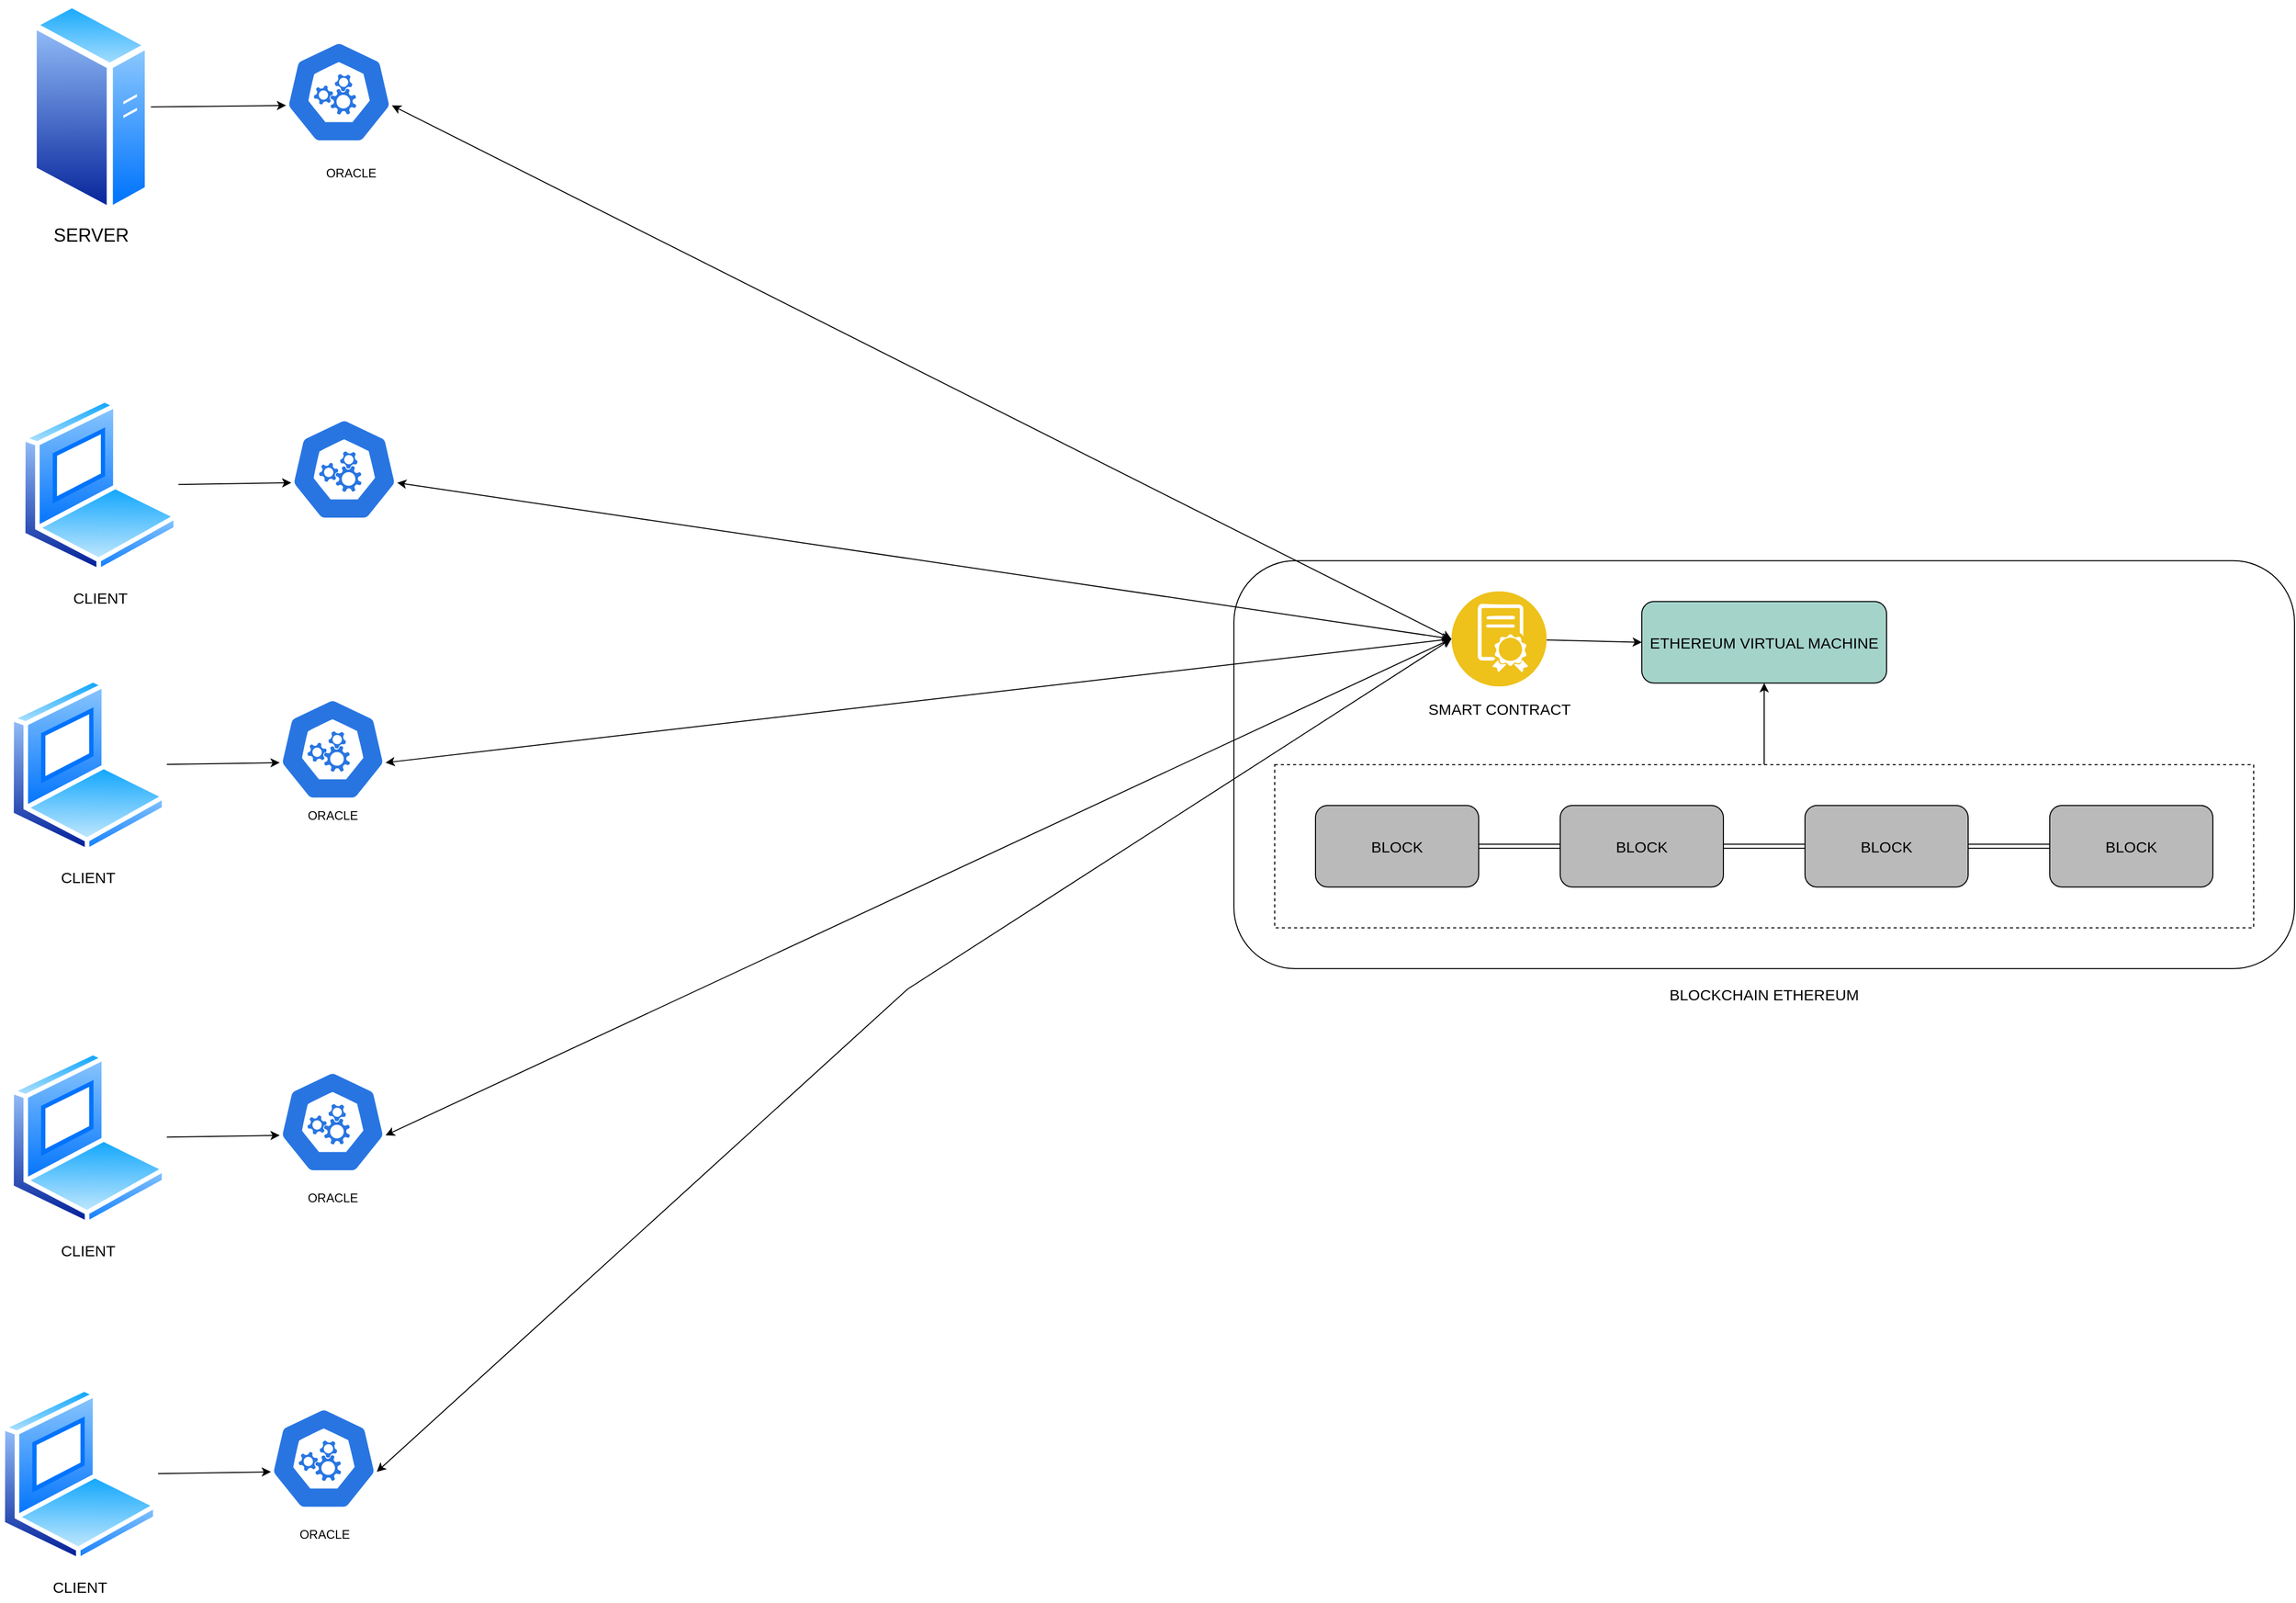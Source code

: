 <mxfile version="24.2.5" type="github">
  <diagram name="Pagina-1" id="eg9MmAO8pj_6sEsnwFH7">
    <mxGraphModel dx="4327" dy="1857" grid="1" gridSize="10" guides="1" tooltips="1" connect="1" arrows="1" fold="1" page="1" pageScale="1" pageWidth="827" pageHeight="1169" math="0" shadow="0">
      <root>
        <mxCell id="0" />
        <mxCell id="1" parent="0" />
        <mxCell id="lFNXT7iOnSfMKGK9Vy3C-27" value="" style="group" vertex="1" connectable="0" parent="1">
          <mxGeometry x="480" y="589.9" width="1040" height="440" as="geometry" />
        </mxCell>
        <mxCell id="lFNXT7iOnSfMKGK9Vy3C-24" value="" style="rounded=1;whiteSpace=wrap;html=1;fillColor=none;" vertex="1" parent="lFNXT7iOnSfMKGK9Vy3C-27">
          <mxGeometry width="1040" height="400" as="geometry" />
        </mxCell>
        <mxCell id="lFNXT7iOnSfMKGK9Vy3C-26" style="edgeStyle=orthogonalEdgeStyle;rounded=0;orthogonalLoop=1;jettySize=auto;html=1;entryX=0.5;entryY=1;entryDx=0;entryDy=0;" edge="1" parent="lFNXT7iOnSfMKGK9Vy3C-27" source="lFNXT7iOnSfMKGK9Vy3C-18" target="lFNXT7iOnSfMKGK9Vy3C-19">
          <mxGeometry relative="1" as="geometry" />
        </mxCell>
        <mxCell id="lFNXT7iOnSfMKGK9Vy3C-18" value="" style="rounded=0;whiteSpace=wrap;html=1;fillColor=none;rotation=0;dashed=1;" vertex="1" parent="lFNXT7iOnSfMKGK9Vy3C-27">
          <mxGeometry x="40" y="200" width="960" height="160" as="geometry" />
        </mxCell>
        <mxCell id="lFNXT7iOnSfMKGK9Vy3C-15" style="edgeStyle=orthogonalEdgeStyle;rounded=0;orthogonalLoop=1;jettySize=auto;html=1;entryX=0;entryY=0.5;entryDx=0;entryDy=0;shape=link;" edge="1" parent="lFNXT7iOnSfMKGK9Vy3C-27" source="lFNXT7iOnSfMKGK9Vy3C-11" target="lFNXT7iOnSfMKGK9Vy3C-14">
          <mxGeometry relative="1" as="geometry" />
        </mxCell>
        <mxCell id="lFNXT7iOnSfMKGK9Vy3C-11" value="&lt;font style=&quot;font-size: 15px;&quot;&gt;BLOCK&lt;/font&gt;" style="rounded=1;whiteSpace=wrap;html=1;fillColor=#bababa;" vertex="1" parent="lFNXT7iOnSfMKGK9Vy3C-27">
          <mxGeometry x="80" y="240" width="160" height="80" as="geometry" />
        </mxCell>
        <mxCell id="lFNXT7iOnSfMKGK9Vy3C-12" value="&lt;font style=&quot;font-size: 15px;&quot;&gt;BLOCK&lt;/font&gt;" style="rounded=1;whiteSpace=wrap;html=1;fillColor=#BABABA;" vertex="1" parent="lFNXT7iOnSfMKGK9Vy3C-27">
          <mxGeometry x="800" y="240" width="160" height="80" as="geometry" />
        </mxCell>
        <mxCell id="lFNXT7iOnSfMKGK9Vy3C-17" style="edgeStyle=orthogonalEdgeStyle;rounded=0;orthogonalLoop=1;jettySize=auto;html=1;entryX=0;entryY=0.5;entryDx=0;entryDy=0;shape=link;" edge="1" parent="lFNXT7iOnSfMKGK9Vy3C-27" source="lFNXT7iOnSfMKGK9Vy3C-13" target="lFNXT7iOnSfMKGK9Vy3C-12">
          <mxGeometry relative="1" as="geometry" />
        </mxCell>
        <mxCell id="lFNXT7iOnSfMKGK9Vy3C-13" value="&lt;font style=&quot;font-size: 15px;&quot;&gt;BLOCK&lt;/font&gt;" style="rounded=1;whiteSpace=wrap;html=1;fillColor=#BABABA;" vertex="1" parent="lFNXT7iOnSfMKGK9Vy3C-27">
          <mxGeometry x="560" y="240" width="160" height="80" as="geometry" />
        </mxCell>
        <mxCell id="lFNXT7iOnSfMKGK9Vy3C-16" style="rounded=0;orthogonalLoop=1;jettySize=auto;html=1;entryX=0;entryY=0.5;entryDx=0;entryDy=0;shape=link;" edge="1" parent="lFNXT7iOnSfMKGK9Vy3C-27" source="lFNXT7iOnSfMKGK9Vy3C-14" target="lFNXT7iOnSfMKGK9Vy3C-13">
          <mxGeometry relative="1" as="geometry" />
        </mxCell>
        <mxCell id="lFNXT7iOnSfMKGK9Vy3C-14" value="&lt;font style=&quot;font-size: 15px;&quot;&gt;BLOCK&lt;/font&gt;" style="rounded=1;whiteSpace=wrap;html=1;fillColor=#BABABA;" vertex="1" parent="lFNXT7iOnSfMKGK9Vy3C-27">
          <mxGeometry x="320" y="240" width="160" height="80" as="geometry" />
        </mxCell>
        <mxCell id="lFNXT7iOnSfMKGK9Vy3C-19" value="&lt;font style=&quot;font-size: 15px;&quot;&gt;ETHEREUM VIRTUAL MACHINE&lt;/font&gt;" style="rounded=1;whiteSpace=wrap;html=1;fillColor=#a4d3ca;" vertex="1" parent="lFNXT7iOnSfMKGK9Vy3C-27">
          <mxGeometry x="400" y="40" width="240" height="80" as="geometry" />
        </mxCell>
        <mxCell id="lFNXT7iOnSfMKGK9Vy3C-21" style="rounded=0;orthogonalLoop=1;jettySize=auto;html=1;entryX=0;entryY=0.5;entryDx=0;entryDy=0;" edge="1" parent="lFNXT7iOnSfMKGK9Vy3C-27" source="iBhsGcctu8QogU5b9aej-7" target="lFNXT7iOnSfMKGK9Vy3C-19">
          <mxGeometry relative="1" as="geometry">
            <mxPoint x="250" y="40" as="targetPoint" />
          </mxGeometry>
        </mxCell>
        <mxCell id="lFNXT7iOnSfMKGK9Vy3C-23" value="" style="group" vertex="1" connectable="0" parent="lFNXT7iOnSfMKGK9Vy3C-27">
          <mxGeometry x="180" y="30" width="160.0" height="130" as="geometry" />
        </mxCell>
        <mxCell id="iBhsGcctu8QogU5b9aej-7" value="" style="image;aspect=fixed;perimeter=ellipsePerimeter;html=1;align=center;shadow=0;dashed=0;fontColor=#4277BB;labelBackgroundColor=default;fontSize=12;spacingTop=3;image=img/lib/ibm/blockchain/smart_contract.svg;container=0;" parent="lFNXT7iOnSfMKGK9Vy3C-23" vertex="1">
          <mxGeometry x="33.33" width="93.333" height="93.333" as="geometry" />
        </mxCell>
        <mxCell id="iBhsGcctu8QogU5b9aej-9" value="SMART CONTRACT" style="text;html=1;align=center;verticalAlign=middle;resizable=0;points=[];autosize=1;strokeColor=none;fillColor=none;fontSize=15;container=0;" parent="lFNXT7iOnSfMKGK9Vy3C-23" vertex="1">
          <mxGeometry y="100" width="160" height="30" as="geometry" />
        </mxCell>
        <mxCell id="lFNXT7iOnSfMKGK9Vy3C-25" value="&lt;font style=&quot;font-size: 15px;&quot;&gt;BLOCKCHAIN ETHEREUM&lt;/font&gt;" style="text;html=1;align=center;verticalAlign=middle;whiteSpace=wrap;rounded=0;" vertex="1" parent="lFNXT7iOnSfMKGK9Vy3C-27">
          <mxGeometry x="425" y="410" width="190" height="30" as="geometry" />
        </mxCell>
        <mxCell id="lFNXT7iOnSfMKGK9Vy3C-35" value="" style="group" vertex="1" connectable="0" parent="1">
          <mxGeometry x="-700" y="40.0" width="360" height="250.71" as="geometry" />
        </mxCell>
        <mxCell id="iBhsGcctu8QogU5b9aej-15" value="" style="group" parent="lFNXT7iOnSfMKGK9Vy3C-35" vertex="1" connectable="0">
          <mxGeometry width="118" height="250.71" as="geometry" />
        </mxCell>
        <mxCell id="iBhsGcctu8QogU5b9aej-4" value="" style="image;aspect=fixed;perimeter=ellipsePerimeter;html=1;align=center;shadow=0;dashed=0;spacingTop=3;image=img/lib/active_directory/generic_server.svg;direction=east;flipV=0;flipH=1;" parent="iBhsGcctu8QogU5b9aej-15" vertex="1">
          <mxGeometry width="118" height="210.71" as="geometry" />
        </mxCell>
        <mxCell id="iBhsGcctu8QogU5b9aej-11" value="&lt;font style=&quot;font-size: 18px;&quot;&gt;SERVER&lt;/font&gt;" style="text;html=1;align=center;verticalAlign=middle;resizable=0;points=[];autosize=1;strokeColor=none;fillColor=none;fontSize=15;" parent="iBhsGcctu8QogU5b9aej-15" vertex="1">
          <mxGeometry x="9" y="210.71" width="100" height="40" as="geometry" />
        </mxCell>
        <mxCell id="lFNXT7iOnSfMKGK9Vy3C-29" value="" style="group" vertex="1" connectable="0" parent="lFNXT7iOnSfMKGK9Vy3C-35">
          <mxGeometry x="250" y="40.0" width="110" height="140" as="geometry" />
        </mxCell>
        <mxCell id="lFNXT7iOnSfMKGK9Vy3C-30" value="ORACLE" style="text;html=1;align=center;verticalAlign=middle;resizable=0;points=[];autosize=1;strokeColor=none;fillColor=none;" vertex="1" parent="lFNXT7iOnSfMKGK9Vy3C-29">
          <mxGeometry x="28.601" y="115.294" width="70" height="30" as="geometry" />
        </mxCell>
        <mxCell id="lFNXT7iOnSfMKGK9Vy3C-31" value="" style="aspect=fixed;sketch=0;html=1;dashed=0;whitespace=wrap;fillColor=#2875E2;strokeColor=#ffffff;points=[[0.005,0.63,0],[0.1,0.2,0],[0.9,0.2,0],[0.5,0,0],[0.995,0.63,0],[0.72,0.99,0],[0.5,1,0],[0.28,0.99,0]];shape=mxgraph.kubernetes.icon2;prIcon=api" vertex="1" parent="lFNXT7iOnSfMKGK9Vy3C-29">
          <mxGeometry width="104.852" height="100.654" as="geometry" />
        </mxCell>
        <mxCell id="lFNXT7iOnSfMKGK9Vy3C-32" style="rounded=0;orthogonalLoop=1;jettySize=auto;html=1;entryX=0.005;entryY=0.63;entryDx=0;entryDy=0;entryPerimeter=0;" edge="1" parent="lFNXT7iOnSfMKGK9Vy3C-35" source="iBhsGcctu8QogU5b9aej-4" target="lFNXT7iOnSfMKGK9Vy3C-31">
          <mxGeometry relative="1" as="geometry" />
        </mxCell>
        <mxCell id="lFNXT7iOnSfMKGK9Vy3C-39" value="" style="group" vertex="1" connectable="0" parent="1">
          <mxGeometry x="-710" y="430" width="370.002" height="210.78" as="geometry" />
        </mxCell>
        <mxCell id="lFNXT7iOnSfMKGK9Vy3C-5" value="" style="aspect=fixed;sketch=0;html=1;dashed=0;whitespace=wrap;fillColor=#2875E2;strokeColor=#ffffff;points=[[0.005,0.63,0],[0.1,0.2,0],[0.9,0.2,0],[0.5,0,0],[0.995,0.63,0],[0.72,0.99,0],[0.5,1,0],[0.28,0.99,0]];shape=mxgraph.kubernetes.icon2;prIcon=api;container=0;" vertex="1" parent="lFNXT7iOnSfMKGK9Vy3C-39">
          <mxGeometry x="265.15" y="20" width="104.852" height="100.654" as="geometry" />
        </mxCell>
        <mxCell id="lFNXT7iOnSfMKGK9Vy3C-37" value="" style="group" vertex="1" connectable="0" parent="lFNXT7iOnSfMKGK9Vy3C-39">
          <mxGeometry width="155" height="210.78" as="geometry" />
        </mxCell>
        <mxCell id="iBhsGcctu8QogU5b9aej-5" value="" style="image;aspect=fixed;perimeter=ellipsePerimeter;html=1;align=center;shadow=0;dashed=0;spacingTop=3;image=img/lib/active_directory/laptop_client.svg;flipV=0;flipH=1;container=0;" parent="lFNXT7iOnSfMKGK9Vy3C-37" vertex="1">
          <mxGeometry width="155" height="172.22" as="geometry" />
        </mxCell>
        <mxCell id="iBhsGcctu8QogU5b9aej-10" value="CLIENT" style="text;html=1;align=center;verticalAlign=middle;resizable=0;points=[];autosize=1;strokeColor=none;fillColor=none;fontSize=15;container=0;" parent="lFNXT7iOnSfMKGK9Vy3C-37" vertex="1">
          <mxGeometry x="37.5" y="180.78" width="80" height="30" as="geometry" />
        </mxCell>
        <mxCell id="lFNXT7iOnSfMKGK9Vy3C-38" style="rounded=0;orthogonalLoop=1;jettySize=auto;html=1;entryX=0.005;entryY=0.63;entryDx=0;entryDy=0;entryPerimeter=0;" edge="1" parent="lFNXT7iOnSfMKGK9Vy3C-39" source="iBhsGcctu8QogU5b9aej-5" target="lFNXT7iOnSfMKGK9Vy3C-5">
          <mxGeometry relative="1" as="geometry" />
        </mxCell>
        <mxCell id="lFNXT7iOnSfMKGK9Vy3C-46" value="" style="group" vertex="1" connectable="0" parent="1">
          <mxGeometry x="-721.4" y="704.51" width="370.002" height="210.78" as="geometry" />
        </mxCell>
        <mxCell id="lFNXT7iOnSfMKGK9Vy3C-47" value="" style="aspect=fixed;sketch=0;html=1;dashed=0;whitespace=wrap;fillColor=#2875E2;strokeColor=#ffffff;points=[[0.005,0.63,0],[0.1,0.2,0],[0.9,0.2,0],[0.5,0,0],[0.995,0.63,0],[0.72,0.99,0],[0.5,1,0],[0.28,0.99,0]];shape=mxgraph.kubernetes.icon2;prIcon=api;container=0;" vertex="1" parent="lFNXT7iOnSfMKGK9Vy3C-46">
          <mxGeometry x="265.15" y="20" width="104.852" height="100.654" as="geometry" />
        </mxCell>
        <mxCell id="lFNXT7iOnSfMKGK9Vy3C-48" value="" style="group" vertex="1" connectable="0" parent="lFNXT7iOnSfMKGK9Vy3C-46">
          <mxGeometry width="155" height="210.78" as="geometry" />
        </mxCell>
        <mxCell id="lFNXT7iOnSfMKGK9Vy3C-49" value="" style="image;aspect=fixed;perimeter=ellipsePerimeter;html=1;align=center;shadow=0;dashed=0;spacingTop=3;image=img/lib/active_directory/laptop_client.svg;flipV=0;flipH=1;container=0;" vertex="1" parent="lFNXT7iOnSfMKGK9Vy3C-48">
          <mxGeometry width="155" height="172.22" as="geometry" />
        </mxCell>
        <mxCell id="lFNXT7iOnSfMKGK9Vy3C-50" value="CLIENT" style="text;html=1;align=center;verticalAlign=middle;resizable=0;points=[];autosize=1;strokeColor=none;fillColor=none;fontSize=15;container=0;" vertex="1" parent="lFNXT7iOnSfMKGK9Vy3C-48">
          <mxGeometry x="37.5" y="180.78" width="80" height="30" as="geometry" />
        </mxCell>
        <mxCell id="lFNXT7iOnSfMKGK9Vy3C-51" style="rounded=0;orthogonalLoop=1;jettySize=auto;html=1;entryX=0.005;entryY=0.63;entryDx=0;entryDy=0;entryPerimeter=0;" edge="1" parent="lFNXT7iOnSfMKGK9Vy3C-46" source="lFNXT7iOnSfMKGK9Vy3C-49" target="lFNXT7iOnSfMKGK9Vy3C-47">
          <mxGeometry relative="1" as="geometry" />
        </mxCell>
        <mxCell id="lFNXT7iOnSfMKGK9Vy3C-6" value="ORACLE" style="text;html=1;align=center;verticalAlign=middle;resizable=0;points=[];autosize=1;strokeColor=none;fillColor=none;container=0;" vertex="1" parent="lFNXT7iOnSfMKGK9Vy3C-46">
          <mxGeometry x="282.571" y="120.654" width="70" height="30" as="geometry" />
        </mxCell>
        <mxCell id="lFNXT7iOnSfMKGK9Vy3C-58" value="" style="group" vertex="1" connectable="0" parent="1">
          <mxGeometry x="-721.4" y="1070" width="370.002" height="210.78" as="geometry" />
        </mxCell>
        <mxCell id="lFNXT7iOnSfMKGK9Vy3C-59" value="" style="aspect=fixed;sketch=0;html=1;dashed=0;whitespace=wrap;fillColor=#2875E2;strokeColor=#ffffff;points=[[0.005,0.63,0],[0.1,0.2,0],[0.9,0.2,0],[0.5,0,0],[0.995,0.63,0],[0.72,0.99,0],[0.5,1,0],[0.28,0.99,0]];shape=mxgraph.kubernetes.icon2;prIcon=api;container=0;" vertex="1" parent="lFNXT7iOnSfMKGK9Vy3C-58">
          <mxGeometry x="265.15" y="20" width="104.852" height="100.654" as="geometry" />
        </mxCell>
        <mxCell id="lFNXT7iOnSfMKGK9Vy3C-60" value="" style="group" vertex="1" connectable="0" parent="lFNXT7iOnSfMKGK9Vy3C-58">
          <mxGeometry width="155" height="210.78" as="geometry" />
        </mxCell>
        <mxCell id="lFNXT7iOnSfMKGK9Vy3C-61" value="" style="image;aspect=fixed;perimeter=ellipsePerimeter;html=1;align=center;shadow=0;dashed=0;spacingTop=3;image=img/lib/active_directory/laptop_client.svg;flipV=0;flipH=1;container=0;" vertex="1" parent="lFNXT7iOnSfMKGK9Vy3C-60">
          <mxGeometry width="155" height="172.22" as="geometry" />
        </mxCell>
        <mxCell id="lFNXT7iOnSfMKGK9Vy3C-62" value="CLIENT" style="text;html=1;align=center;verticalAlign=middle;resizable=0;points=[];autosize=1;strokeColor=none;fillColor=none;fontSize=15;container=0;" vertex="1" parent="lFNXT7iOnSfMKGK9Vy3C-60">
          <mxGeometry x="37.5" y="180.78" width="80" height="30" as="geometry" />
        </mxCell>
        <mxCell id="lFNXT7iOnSfMKGK9Vy3C-63" style="rounded=0;orthogonalLoop=1;jettySize=auto;html=1;entryX=0.005;entryY=0.63;entryDx=0;entryDy=0;entryPerimeter=0;" edge="1" parent="lFNXT7iOnSfMKGK9Vy3C-58" source="lFNXT7iOnSfMKGK9Vy3C-61" target="lFNXT7iOnSfMKGK9Vy3C-59">
          <mxGeometry relative="1" as="geometry" />
        </mxCell>
        <mxCell id="lFNXT7iOnSfMKGK9Vy3C-75" value="ORACLE" style="text;html=1;align=center;verticalAlign=middle;resizable=0;points=[];autosize=1;strokeColor=none;fillColor=none;container=0;" vertex="1" parent="lFNXT7iOnSfMKGK9Vy3C-58">
          <mxGeometry x="282.571" y="130.004" width="70" height="30" as="geometry" />
        </mxCell>
        <mxCell id="lFNXT7iOnSfMKGK9Vy3C-64" value="" style="group" vertex="1" connectable="0" parent="1">
          <mxGeometry x="-730" y="1400" width="370.002" height="210.78" as="geometry" />
        </mxCell>
        <mxCell id="lFNXT7iOnSfMKGK9Vy3C-65" value="" style="aspect=fixed;sketch=0;html=1;dashed=0;whitespace=wrap;fillColor=#2875E2;strokeColor=#ffffff;points=[[0.005,0.63,0],[0.1,0.2,0],[0.9,0.2,0],[0.5,0,0],[0.995,0.63,0],[0.72,0.99,0],[0.5,1,0],[0.28,0.99,0]];shape=mxgraph.kubernetes.icon2;prIcon=api;container=0;" vertex="1" parent="lFNXT7iOnSfMKGK9Vy3C-64">
          <mxGeometry x="265.15" y="20" width="104.852" height="100.654" as="geometry" />
        </mxCell>
        <mxCell id="lFNXT7iOnSfMKGK9Vy3C-66" value="" style="group" vertex="1" connectable="0" parent="lFNXT7iOnSfMKGK9Vy3C-64">
          <mxGeometry width="155" height="210.78" as="geometry" />
        </mxCell>
        <mxCell id="lFNXT7iOnSfMKGK9Vy3C-67" value="" style="image;aspect=fixed;perimeter=ellipsePerimeter;html=1;align=center;shadow=0;dashed=0;spacingTop=3;image=img/lib/active_directory/laptop_client.svg;flipV=0;flipH=1;container=0;" vertex="1" parent="lFNXT7iOnSfMKGK9Vy3C-66">
          <mxGeometry width="155" height="172.22" as="geometry" />
        </mxCell>
        <mxCell id="lFNXT7iOnSfMKGK9Vy3C-68" value="CLIENT" style="text;html=1;align=center;verticalAlign=middle;resizable=0;points=[];autosize=1;strokeColor=none;fillColor=none;fontSize=15;container=0;" vertex="1" parent="lFNXT7iOnSfMKGK9Vy3C-66">
          <mxGeometry x="37.5" y="180.78" width="80" height="30" as="geometry" />
        </mxCell>
        <mxCell id="lFNXT7iOnSfMKGK9Vy3C-69" style="rounded=0;orthogonalLoop=1;jettySize=auto;html=1;entryX=0.005;entryY=0.63;entryDx=0;entryDy=0;entryPerimeter=0;" edge="1" parent="lFNXT7iOnSfMKGK9Vy3C-64" source="lFNXT7iOnSfMKGK9Vy3C-67" target="lFNXT7iOnSfMKGK9Vy3C-65">
          <mxGeometry relative="1" as="geometry" />
        </mxCell>
        <mxCell id="lFNXT7iOnSfMKGK9Vy3C-83" value="ORACLE" style="text;html=1;align=center;verticalAlign=middle;resizable=0;points=[];autosize=1;strokeColor=none;fillColor=none;container=0;" vertex="1" parent="lFNXT7iOnSfMKGK9Vy3C-64">
          <mxGeometry x="282.571" y="130.004" width="70" height="30" as="geometry" />
        </mxCell>
        <mxCell id="lFNXT7iOnSfMKGK9Vy3C-84" value="" style="endArrow=classic;startArrow=classic;html=1;rounded=0;exitX=0.995;exitY=0.63;exitDx=0;exitDy=0;exitPerimeter=0;entryX=0;entryY=0.5;entryDx=0;entryDy=0;" edge="1" parent="1" source="lFNXT7iOnSfMKGK9Vy3C-59" target="iBhsGcctu8QogU5b9aej-7">
          <mxGeometry width="50" height="50" relative="1" as="geometry">
            <mxPoint x="-10" y="830" as="sourcePoint" />
            <mxPoint x="40" y="780" as="targetPoint" />
          </mxGeometry>
        </mxCell>
        <mxCell id="lFNXT7iOnSfMKGK9Vy3C-85" value="" style="endArrow=classic;startArrow=classic;html=1;rounded=0;exitX=0.995;exitY=0.63;exitDx=0;exitDy=0;exitPerimeter=0;entryX=0;entryY=0.5;entryDx=0;entryDy=0;" edge="1" parent="1" source="lFNXT7iOnSfMKGK9Vy3C-47" target="iBhsGcctu8QogU5b9aej-7">
          <mxGeometry width="50" height="50" relative="1" as="geometry">
            <mxPoint x="-10" y="830" as="sourcePoint" />
            <mxPoint x="40" y="780" as="targetPoint" />
          </mxGeometry>
        </mxCell>
        <mxCell id="lFNXT7iOnSfMKGK9Vy3C-86" value="" style="endArrow=classic;startArrow=classic;html=1;rounded=0;exitX=0.995;exitY=0.63;exitDx=0;exitDy=0;exitPerimeter=0;entryX=0;entryY=0.5;entryDx=0;entryDy=0;" edge="1" parent="1" source="lFNXT7iOnSfMKGK9Vy3C-5" target="iBhsGcctu8QogU5b9aej-7">
          <mxGeometry width="50" height="50" relative="1" as="geometry">
            <mxPoint x="-342" y="755" as="sourcePoint" />
            <mxPoint x="703" y="634" as="targetPoint" />
          </mxGeometry>
        </mxCell>
        <mxCell id="lFNXT7iOnSfMKGK9Vy3C-87" value="" style="endArrow=classic;startArrow=classic;html=1;rounded=0;exitX=0.995;exitY=0.63;exitDx=0;exitDy=0;exitPerimeter=0;entryX=0;entryY=0.5;entryDx=0;entryDy=0;" edge="1" parent="1" source="lFNXT7iOnSfMKGK9Vy3C-65" target="iBhsGcctu8QogU5b9aej-7">
          <mxGeometry width="50" height="50" relative="1" as="geometry">
            <mxPoint x="-10" y="1230" as="sourcePoint" />
            <mxPoint x="40" y="1180" as="targetPoint" />
            <Array as="points">
              <mxPoint x="160" y="1010" />
            </Array>
          </mxGeometry>
        </mxCell>
        <mxCell id="lFNXT7iOnSfMKGK9Vy3C-88" value="" style="endArrow=classic;startArrow=classic;html=1;rounded=0;exitX=0.995;exitY=0.63;exitDx=0;exitDy=0;exitPerimeter=0;entryX=0;entryY=0.5;entryDx=0;entryDy=0;" edge="1" parent="1" source="lFNXT7iOnSfMKGK9Vy3C-31" target="iBhsGcctu8QogU5b9aej-7">
          <mxGeometry width="50" height="50" relative="1" as="geometry">
            <mxPoint x="-10" y="630" as="sourcePoint" />
            <mxPoint x="40" y="580" as="targetPoint" />
          </mxGeometry>
        </mxCell>
      </root>
    </mxGraphModel>
  </diagram>
</mxfile>
